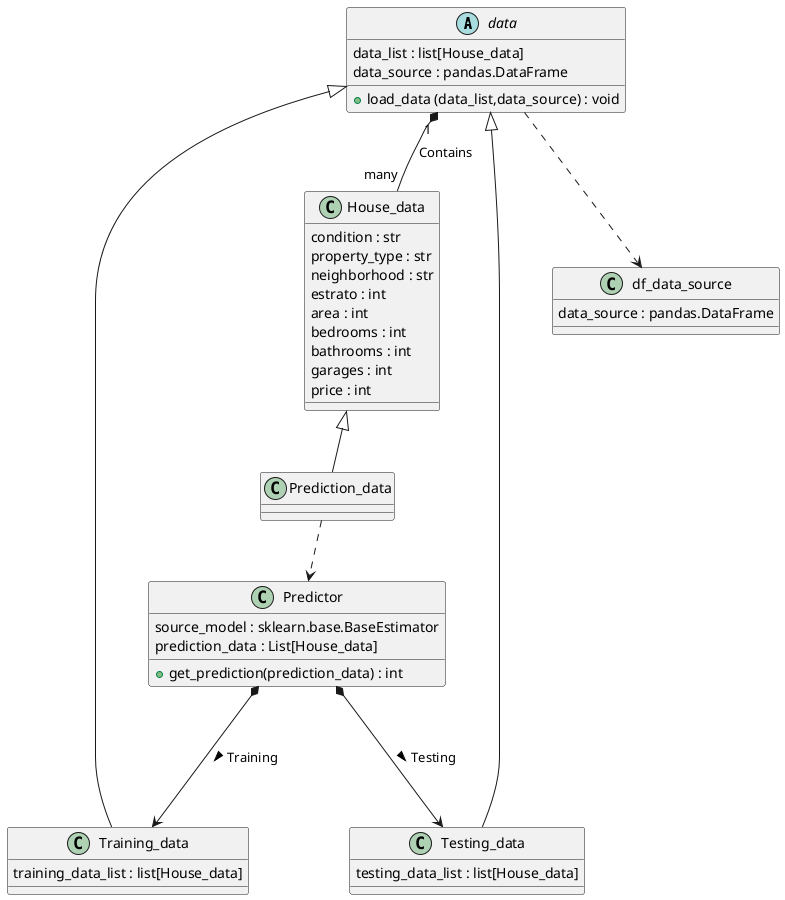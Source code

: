 ocelot_uml.puml 
@startuml 

data <|-- Training_data
data <|-- Testing_data
House_data <|-- Prediction_data
Predictor *---> "Training_data" : Training >
Predictor *---> "Testing_data" : Testing >
data "1" *-- "many" House_data : Contains
data ..> df_data_source
Prediction_data..> Predictor

class House_data{
    condition : str
    property_type : str 
    neighborhood : str 
    estrato : int 
    area : int 
    bedrooms : int 
    bathrooms : int 
    garages : int  
    price : int
}

abstract class data{
    data_list : list[House_data]
    data_source : pandas.DataFrame
    + load_data (data_list,data_source) : void
} 

class df_data_source{
    data_source : pandas.DataFrame
}

class Prediction_data{
}

class Testing_data{
    testing_data_list : list[House_data]
}


class Training_data{
    training_data_list : list[House_data]
}

class Predictor{
    source_model : sklearn.base.BaseEstimator
    prediction_data : List[House_data]
    + get_prediction(prediction_data) : int
}

@enduml
